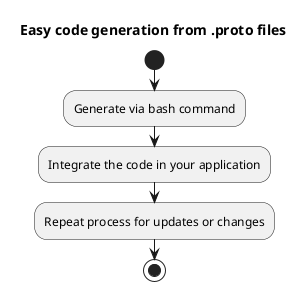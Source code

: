 @startuml digi-lab-io-grpc-gen-overview_v1.puml

title Easy code generation from .proto files

start

:Generate via bash command;
:Integrate the code in your application;
:Repeat process for updates or changes;

stop

@enduml
